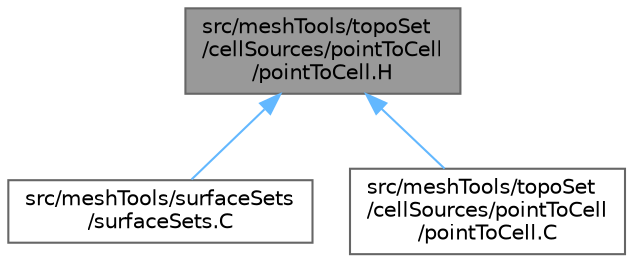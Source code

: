 digraph "src/meshTools/topoSet/cellSources/pointToCell/pointToCell.H"
{
 // LATEX_PDF_SIZE
  bgcolor="transparent";
  edge [fontname=Helvetica,fontsize=10,labelfontname=Helvetica,labelfontsize=10];
  node [fontname=Helvetica,fontsize=10,shape=box,height=0.2,width=0.4];
  Node1 [id="Node000001",label="src/meshTools/topoSet\l/cellSources/pointToCell\l/pointToCell.H",height=0.2,width=0.4,color="gray40", fillcolor="grey60", style="filled", fontcolor="black",tooltip=" "];
  Node1 -> Node2 [id="edge1_Node000001_Node000002",dir="back",color="steelblue1",style="solid",tooltip=" "];
  Node2 [id="Node000002",label="src/meshTools/surfaceSets\l/surfaceSets.C",height=0.2,width=0.4,color="grey40", fillcolor="white", style="filled",URL="$surfaceSets_8C.html",tooltip=" "];
  Node1 -> Node3 [id="edge2_Node000001_Node000003",dir="back",color="steelblue1",style="solid",tooltip=" "];
  Node3 [id="Node000003",label="src/meshTools/topoSet\l/cellSources/pointToCell\l/pointToCell.C",height=0.2,width=0.4,color="grey40", fillcolor="white", style="filled",URL="$pointToCell_8C.html",tooltip=" "];
}
